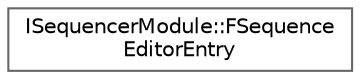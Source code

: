 digraph "Graphical Class Hierarchy"
{
 // INTERACTIVE_SVG=YES
 // LATEX_PDF_SIZE
  bgcolor="transparent";
  edge [fontname=Helvetica,fontsize=10,labelfontname=Helvetica,labelfontsize=10];
  node [fontname=Helvetica,fontsize=10,shape=box,height=0.2,width=0.4];
  rankdir="LR";
  Node0 [id="Node000000",label="ISequencerModule::FSequence\lEditorEntry",height=0.2,width=0.4,color="grey40", fillcolor="white", style="filled",URL="$d4/dec/structISequencerModule_1_1FSequenceEditorEntry.html",tooltip=" "];
}
